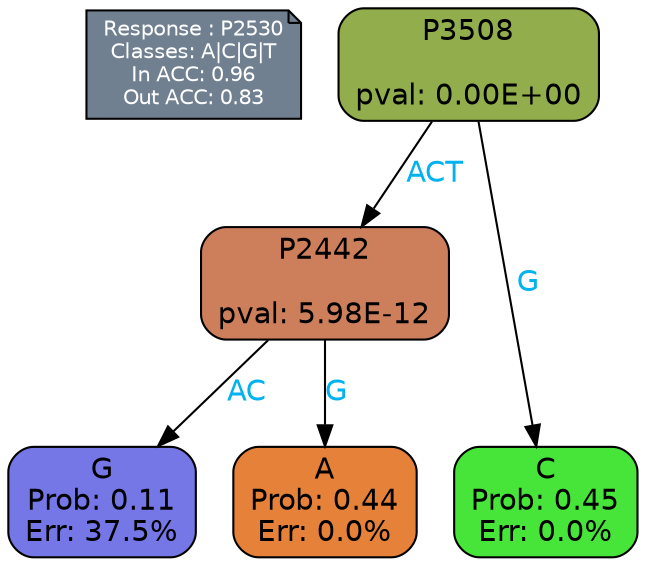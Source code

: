 digraph Tree {
node [shape=box, style="filled, rounded", color="black", fontname=helvetica] ;
graph [ranksep=equally, splines=polylines, bgcolor=transparent, dpi=600] ;
edge [fontname=helvetica] ;
LEGEND [label="Response : P2530
Classes: A|C|G|T
In ACC: 0.96
Out ACC: 0.83
",shape=note,align=left,style=filled,fillcolor="slategray",fontcolor="white",fontsize=10];1 [label="P3508

pval: 0.00E+00", fillcolor="#91ad4c"] ;
2 [label="P2442

pval: 5.98E-12", fillcolor="#cd7f5c"] ;
3 [label="G
Prob: 0.11
Err: 37.5%", fillcolor="#7477e5"] ;
4 [label="A
Prob: 0.44
Err: 0.0%", fillcolor="#e58139"] ;
5 [label="C
Prob: 0.45
Err: 0.0%", fillcolor="#47e539"] ;
1 -> 2 [label="ACT",fontcolor=deepskyblue2] ;
1 -> 5 [label="G",fontcolor=deepskyblue2] ;
2 -> 3 [label="AC",fontcolor=deepskyblue2] ;
2 -> 4 [label="G",fontcolor=deepskyblue2] ;
{rank = same; 3;4;5;}{rank = same; LEGEND;1;}}